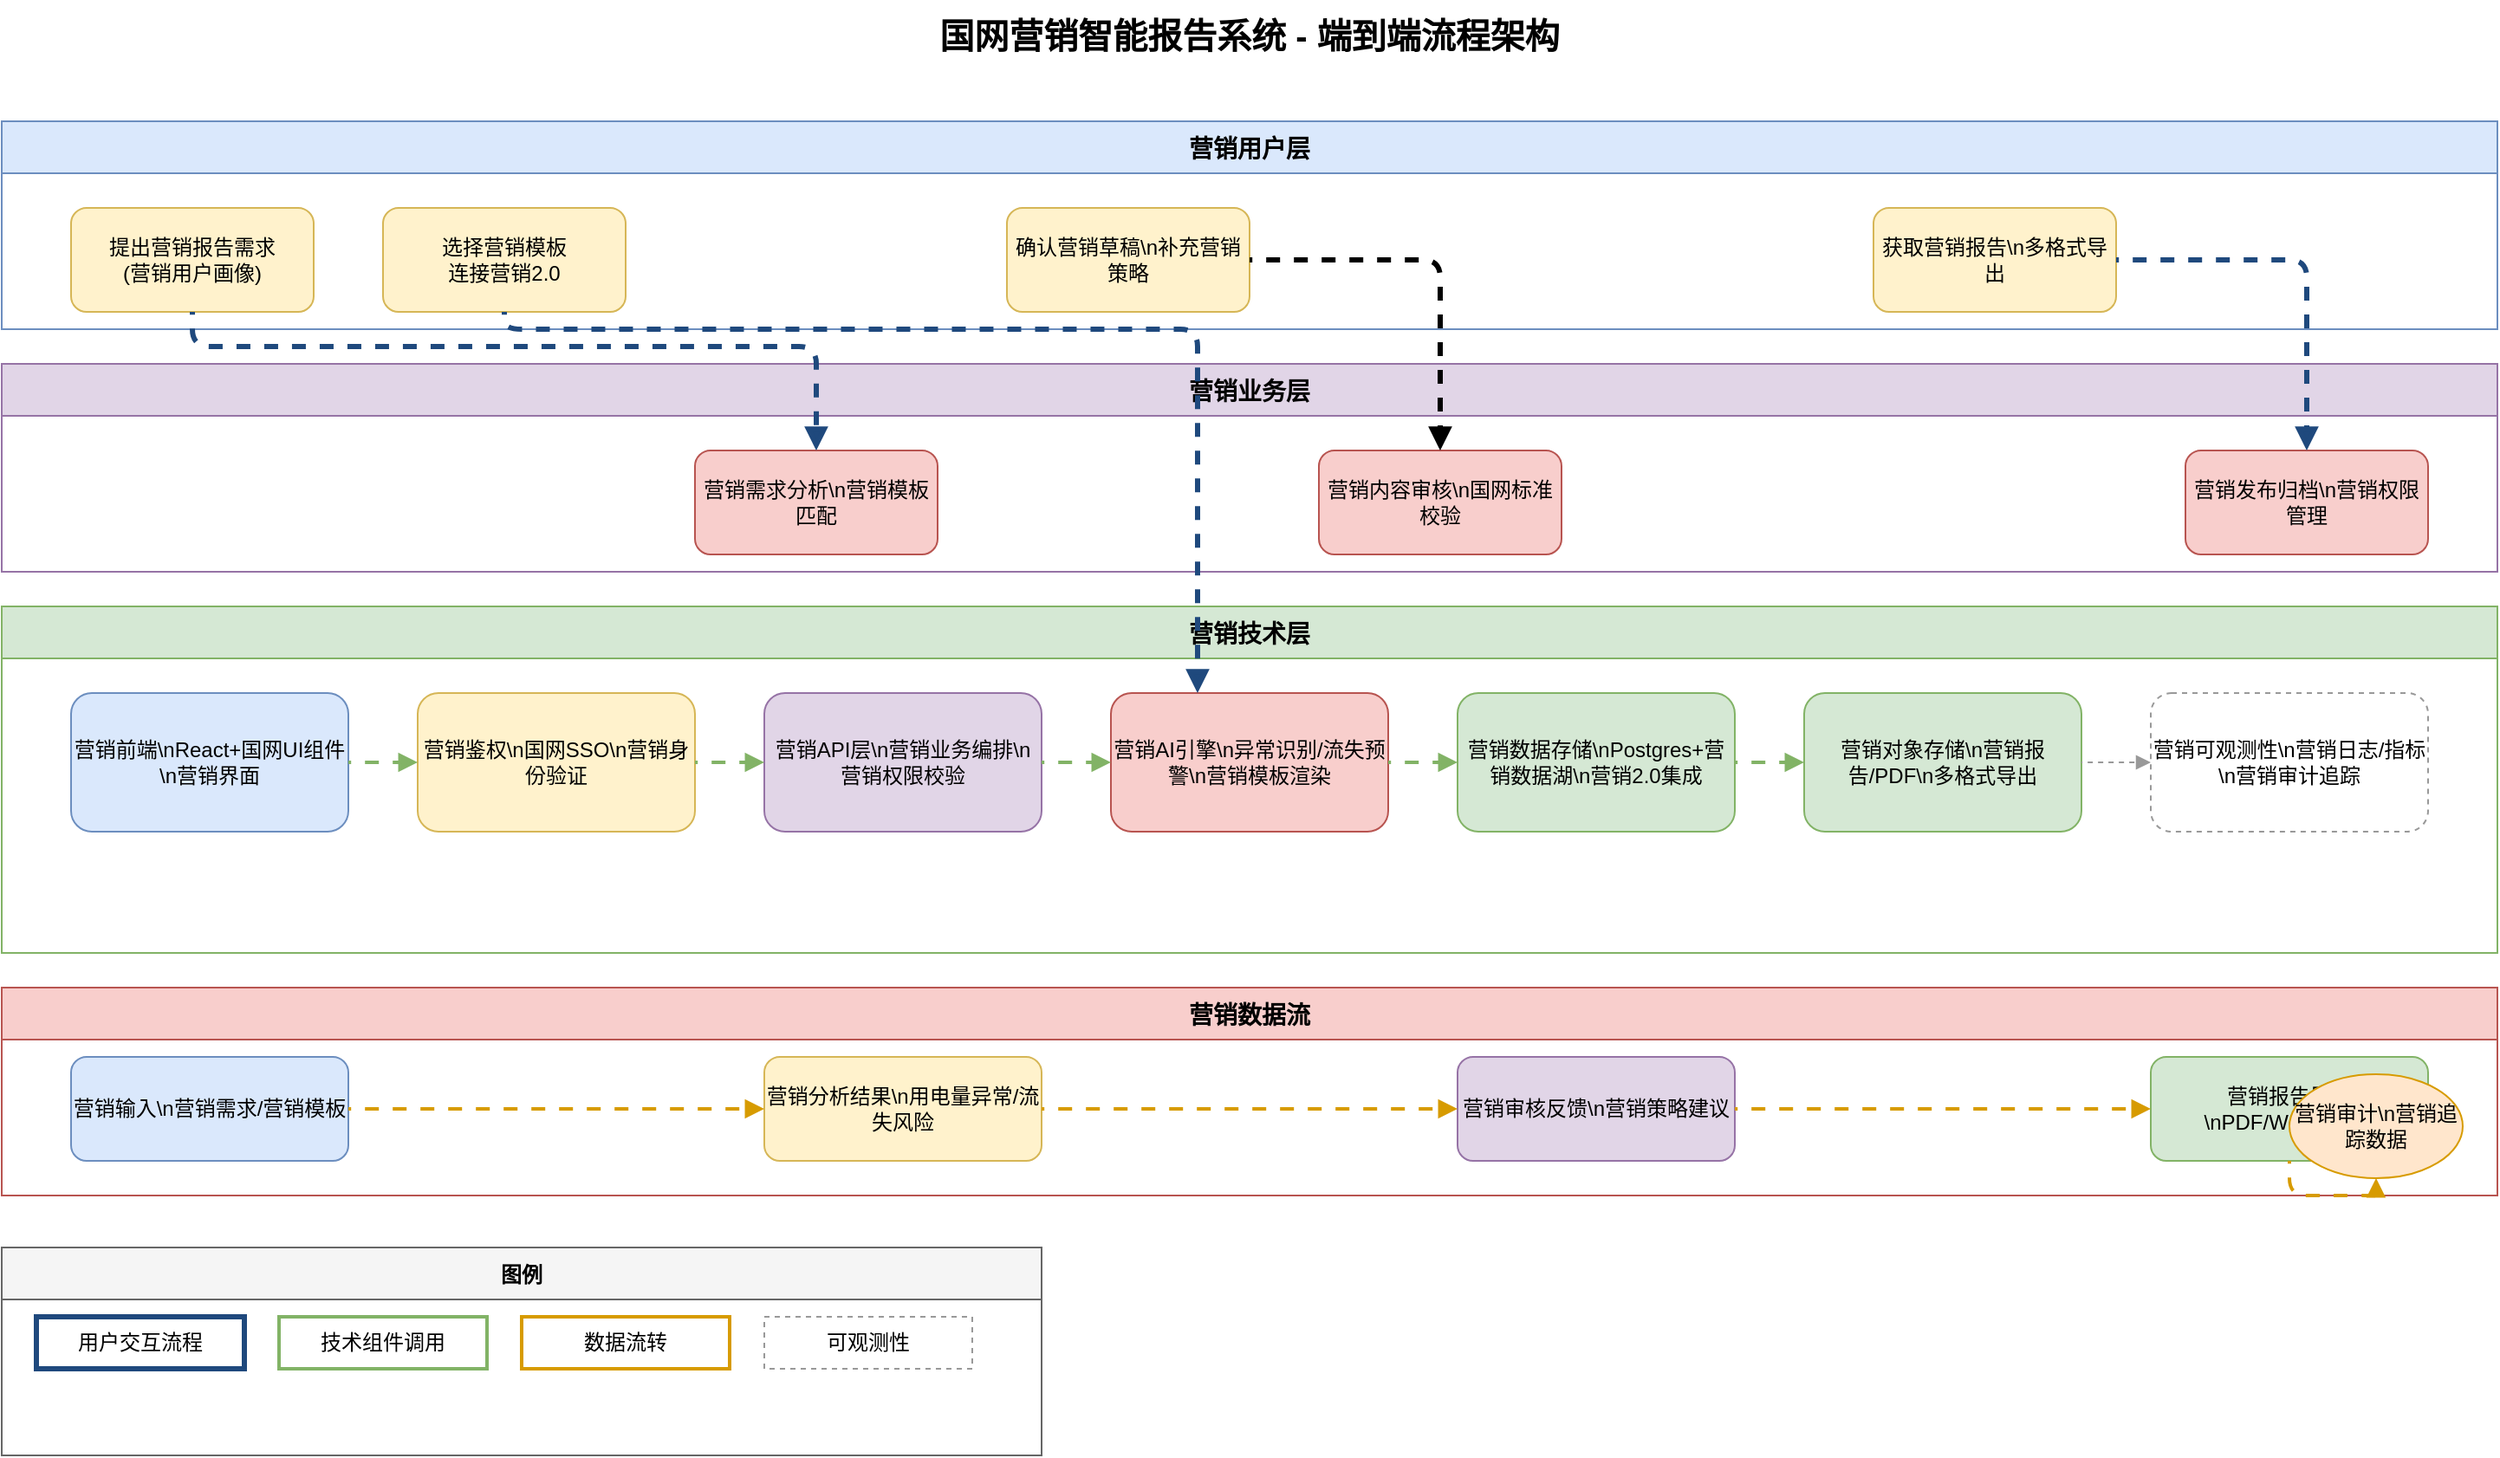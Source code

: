 <mxfile>
    <diagram name="综合流程架构图" id="0">
        <mxGraphModel dx="654" dy="587" grid="1" gridSize="10" guides="1" tooltips="1" connect="1" arrows="1" fold="1" page="1" pageScale="1" pageWidth="1600" pageHeight="1200" math="0" shadow="0">
            <root>
                <mxCell id="0"/>
                <mxCell id="1" parent="0"/>
                <mxCell id="title" value="国网营销智能报告系统 - 端到端流程架构" style="text;html=1;strokeColor=none;fillColor=none;align=center;verticalAlign=middle;whiteSpace=wrap;rounded=0;fontSize=20;fontStyle=1;" parent="1" vertex="1">
                    <mxGeometry x="600" y="30" width="400" height="40" as="geometry"/>
                </mxCell>
                <mxCell id="user_layer" value="营销用户层" style="swimlane;fontStyle=1;horizontal=1;startSize=30;fillColor=#dae8fc;strokeColor=#6c8ebf;fontSize=14;" parent="1" vertex="1">
                    <mxGeometry x="80" y="100" width="1440" height="120" as="geometry"/>
                </mxCell>
                <mxCell id="u1" value="提出营销报告需求&lt;br&gt;(营销用户画像)" style="rounded=1;whiteSpace=wrap;html=1;fillColor=#fff2cc;strokeColor=#d6b656;" parent="user_layer" vertex="1">
                    <mxGeometry x="40" y="50" width="140" height="60" as="geometry"/>
                </mxCell>
                <mxCell id="u2" value="选择营销模板&lt;br&gt;连接营销2.0" style="rounded=1;whiteSpace=wrap;html=1;fillColor=#fff2cc;strokeColor=#d6b656;" parent="user_layer" vertex="1">
                    <mxGeometry x="220" y="50" width="140" height="60" as="geometry"/>
                </mxCell>
                <mxCell id="u3" value="确认营销草稿\n补充营销策略" style="rounded=1;whiteSpace=wrap;html=1;fillColor=#fff2cc;strokeColor=#d6b656;" parent="user_layer" vertex="1">
                    <mxGeometry x="580" y="50" width="140" height="60" as="geometry"/>
                </mxCell>
                <mxCell id="u4" value="获取营销报告\n多格式导出" style="rounded=1;whiteSpace=wrap;html=1;fillColor=#fff2cc;strokeColor=#d6b656;" parent="user_layer" vertex="1">
                    <mxGeometry x="1080" y="50" width="140" height="60" as="geometry"/>
                </mxCell>
                <mxCell id="business_layer" value="营销业务层" style="swimlane;fontStyle=1;horizontal=1;startSize=30;fillColor=#e1d5e7;strokeColor=#9673a6;fontSize=14;" parent="1" vertex="1">
                    <mxGeometry x="80" y="240" width="1440" height="120" as="geometry"/>
                </mxCell>
                <mxCell id="b1" value="营销需求分析\n营销模板匹配" style="rounded=1;whiteSpace=wrap;html=1;fillColor=#f8cecc;strokeColor=#b85450;" parent="business_layer" vertex="1">
                    <mxGeometry x="400" y="50" width="140" height="60" as="geometry"/>
                </mxCell>
                <mxCell id="b2" value="营销内容审核\n国网标准校验" style="rounded=1;whiteSpace=wrap;html=1;fillColor=#f8cecc;strokeColor=#b85450;" parent="business_layer" vertex="1">
                    <mxGeometry x="760" y="50" width="140" height="60" as="geometry"/>
                </mxCell>
                <mxCell id="b3" value="营销发布归档\n营销权限管理" style="rounded=1;whiteSpace=wrap;html=1;fillColor=#f8cecc;strokeColor=#b85450;" parent="business_layer" vertex="1">
                    <mxGeometry x="1260" y="50" width="140" height="60" as="geometry"/>
                </mxCell>
                <mxCell id="tech_layer" value="营销技术层" style="swimlane;fontStyle=1;horizontal=1;startSize=30;fillColor=#d5e8d4;strokeColor=#82b366;fontSize=14;" parent="1" vertex="1">
                    <mxGeometry x="80" y="380" width="1440" height="200" as="geometry"/>
                </mxCell>
                <mxCell id="t1" value="营销前端\nReact+国网UI组件\n营销界面" style="rounded=1;whiteSpace=wrap;html=1;fillColor=#dae8fc;strokeColor=#6c8ebf;" parent="tech_layer" vertex="1">
                    <mxGeometry x="40" y="50" width="160" height="80" as="geometry"/>
                </mxCell>
                <mxCell id="t2" value="营销鉴权\n国网SSO\n营销身份验证" style="rounded=1;whiteSpace=wrap;html=1;fillColor=#fff2cc;strokeColor=#d6b656;" parent="tech_layer" vertex="1">
                    <mxGeometry x="240" y="50" width="160" height="80" as="geometry"/>
                </mxCell>
                <mxCell id="t3" value="营销API层\n营销业务编排\n营销权限校验" style="rounded=1;whiteSpace=wrap;html=1;fillColor=#e1d5e7;strokeColor=#9673a6;" parent="tech_layer" vertex="1">
                    <mxGeometry x="440" y="50" width="160" height="80" as="geometry"/>
                </mxCell>
                <mxCell id="t4" value="营销AI引擎\n异常识别/流失预警\n营销模板渲染" style="rounded=1;whiteSpace=wrap;html=1;fillColor=#f8cecc;strokeColor=#b85450;" parent="tech_layer" vertex="1">
                    <mxGeometry x="640" y="50" width="160" height="80" as="geometry"/>
                </mxCell>
                <mxCell id="t5" value="营销数据存储\nPostgres+营销数据湖\n营销2.0集成" style="rounded=1;whiteSpace=wrap;html=1;fillColor=#d5e8d4;strokeColor=#82b366;" parent="tech_layer" vertex="1">
                    <mxGeometry x="840" y="50" width="160" height="80" as="geometry"/>
                </mxCell>
                <mxCell id="t6" value="营销对象存储\n营销报告/PDF\n多格式导出" style="rounded=1;whiteSpace=wrap;html=1;fillColor=#d5e8d4;strokeColor=#82b366;" parent="tech_layer" vertex="1">
                    <mxGeometry x="1040" y="50" width="160" height="80" as="geometry"/>
                </mxCell>
                <mxCell id="t7" value="营销可观测性\n营销日志/指标\n营销审计追踪" style="rounded=1;whiteSpace=wrap;html=1;fillColor=#ffffff;strokeColor=#999999;dashed=1;" parent="tech_layer" vertex="1">
                    <mxGeometry x="1240" y="50" width="160" height="80" as="geometry"/>
                </mxCell>
                <mxCell id="data_layer" value="营销数据流" style="swimlane;fontStyle=1;horizontal=1;startSize=30;fillColor=#f8cecc;strokeColor=#b85450;fontSize=14;" parent="1" vertex="1">
                    <mxGeometry x="80" y="600" width="1440" height="120" as="geometry"/>
                </mxCell>
                <mxCell id="d1" value="营销输入\n营销需求/营销模板" style="rounded=1;whiteSpace=wrap;html=1;fillColor=#dae8fc;strokeColor=#6c8ebf;" parent="data_layer" vertex="1">
                    <mxGeometry x="40" y="40" width="160" height="60" as="geometry"/>
                </mxCell>
                <mxCell id="d2" value="营销分析结果\n用电量异常/流失风险" style="rounded=1;whiteSpace=wrap;html=1;fillColor=#fff2cc;strokeColor=#d6b656;" parent="data_layer" vertex="1">
                    <mxGeometry x="440" y="40" width="160" height="60" as="geometry"/>
                </mxCell>
                <mxCell id="d3" value="营销审核反馈\n营销策略建议" style="rounded=1;whiteSpace=wrap;html=1;fillColor=#e1d5e7;strokeColor=#9673a6;" parent="data_layer" vertex="1">
                    <mxGeometry x="840" y="40" width="160" height="60" as="geometry"/>
                </mxCell>
                <mxCell id="d4" value="营销报告导出\nPDF/Word/Excel" style="rounded=1;whiteSpace=wrap;html=1;fillColor=#d5e8d4;strokeColor=#82b366;" parent="data_layer" vertex="1">
                    <mxGeometry x="1240" y="40" width="160" height="60" as="geometry"/>
                </mxCell>
                <mxCell id="d5" value="营销审计\n营销追踪数据" style="ellipse;whiteSpace=wrap;html=1;fillColor=#ffe6cc;strokeColor=#d79b00;" parent="data_layer" vertex="1">
                    <mxGeometry x="1320" y="50" width="100" height="60" as="geometry"/>
                </mxCell>
                <mxCell id="flow1" style="edgeStyle=orthogonalEdgeStyle;orthogonalLoop=1;jettySize=auto;html=1;strokeWidth=3;strokeColor=#1f497d;endArrow=block;flowAnimation=1;rounded=1;shadow=0;" parent="1" source="u1" target="b1" edge="1">
                    <mxGeometry relative="1" as="geometry">
                        <Array as="points">
                            <mxPoint x="190" y="230"/>
                            <mxPoint x="550" y="230"/>
                        </Array>
                    </mxGeometry>
                </mxCell>
                <mxCell id="flow2" style="edgeStyle=orthogonalEdgeStyle;orthogonalLoop=1;jettySize=auto;html=1;strokeWidth=3;strokeColor=#1f497d;endArrow=block;flowAnimation=1;rounded=1;shadow=0;" parent="1" source="u2" target="t4" edge="1">
                    <mxGeometry relative="1" as="geometry">
                        <Array as="points">
                            <mxPoint x="370" y="220"/>
                            <mxPoint x="770" y="220"/>
                        </Array>
                    </mxGeometry>
                </mxCell>
                <mxCell id="flow3" style="edgeStyle=orthogonalEdgeStyle;orthogonalLoop=1;jettySize=auto;html=1;strokeWidth=3;strokeColor=default;endArrow=block;flowAnimation=1;rounded=1;shadow=0;" parent="1" source="u3" target="b2" edge="1">
                    <mxGeometry relative="1" as="geometry"/>
                </mxCell>
                <mxCell id="flow4" style="edgeStyle=orthogonalEdgeStyle;orthogonalLoop=1;jettySize=auto;html=1;strokeWidth=3;strokeColor=#1f497d;endArrow=block;flowAnimation=1;rounded=1;shadow=0;" parent="1" source="u4" target="b3" edge="1">
                    <mxGeometry relative="1" as="geometry"/>
                </mxCell>
                <mxCell id="tech_flow1" style="edgeStyle=orthogonalEdgeStyle;orthogonalLoop=1;jettySize=auto;html=1;strokeWidth=2;strokeColor=#82b366;endArrow=block;flowAnimation=1;rounded=1;shadow=0;" parent="1" source="t1" target="t2" edge="1">
                    <mxGeometry relative="1" as="geometry"/>
                </mxCell>
                <mxCell id="tech_flow2" style="edgeStyle=orthogonalEdgeStyle;orthogonalLoop=1;jettySize=auto;html=1;strokeWidth=2;strokeColor=#82b366;endArrow=block;flowAnimation=1;rounded=1;shadow=0;" parent="1" source="t2" target="t3" edge="1">
                    <mxGeometry relative="1" as="geometry"/>
                </mxCell>
                <mxCell id="tech_flow3" style="edgeStyle=orthogonalEdgeStyle;orthogonalLoop=1;jettySize=auto;html=1;strokeWidth=2;strokeColor=#82b366;endArrow=block;flowAnimation=1;rounded=1;shadow=0;" parent="1" source="t3" target="t4" edge="1">
                    <mxGeometry relative="1" as="geometry"/>
                </mxCell>
                <mxCell id="tech_flow4" style="edgeStyle=orthogonalEdgeStyle;orthogonalLoop=1;jettySize=auto;html=1;strokeWidth=2;strokeColor=#82b366;endArrow=block;flowAnimation=1;rounded=1;shadow=0;" parent="1" source="t4" target="t5" edge="1">
                    <mxGeometry relative="1" as="geometry"/>
                </mxCell>
                <mxCell id="tech_flow5" style="edgeStyle=orthogonalEdgeStyle;orthogonalLoop=1;jettySize=auto;html=1;strokeWidth=2;strokeColor=#82b366;endArrow=block;flowAnimation=1;rounded=1;shadow=0;" parent="1" source="t5" target="t6" edge="1">
                    <mxGeometry relative="1" as="geometry"/>
                </mxCell>
                <mxCell id="tech_flow6" style="edgeStyle=orthogonalEdgeStyle;orthogonalLoop=1;jettySize=auto;html=1;strokeWidth=1;strokeColor=#999999;endArrow=block;dashed=1;flowAnimation=1;rounded=1;shadow=0;" parent="1" source="t6" target="t7" edge="1">
                    <mxGeometry relative="1" as="geometry"/>
                </mxCell>
                <mxCell id="data_flow1" style="edgeStyle=orthogonalEdgeStyle;orthogonalLoop=1;jettySize=auto;html=1;strokeWidth=2;strokeColor=#d79b00;endArrow=block;flowAnimation=1;rounded=1;shadow=0;" parent="1" source="d1" target="d2" edge="1">
                    <mxGeometry relative="1" as="geometry"/>
                </mxCell>
                <mxCell id="data_flow2" style="edgeStyle=orthogonalEdgeStyle;orthogonalLoop=1;jettySize=auto;html=1;strokeWidth=2;strokeColor=#d79b00;endArrow=block;flowAnimation=1;rounded=1;shadow=0;" parent="1" source="d2" target="d3" edge="1">
                    <mxGeometry relative="1" as="geometry"/>
                </mxCell>
                <mxCell id="data_flow3" style="edgeStyle=orthogonalEdgeStyle;orthogonalLoop=1;jettySize=auto;html=1;strokeWidth=2;strokeColor=#d79b00;endArrow=block;flowAnimation=1;rounded=1;shadow=0;" parent="1" source="d3" target="d4" edge="1">
                    <mxGeometry relative="1" as="geometry"/>
                </mxCell>
                <mxCell id="data_flow4" style="edgeStyle=orthogonalEdgeStyle;orthogonalLoop=1;jettySize=auto;html=1;strokeWidth=2;strokeColor=#d79b00;endArrow=block;flowAnimation=1;rounded=1;shadow=0;" parent="1" source="d4" target="d5" edge="1">
                    <mxGeometry relative="1" as="geometry"/>
                </mxCell>
                <mxCell id="legend" value="图例" style="swimlane;fontStyle=1;horizontal=1;startSize=30;fillColor=#f5f5f5;strokeColor=#666666;fontSize=12;" parent="1" vertex="1">
                    <mxGeometry x="80" y="750" width="600" height="120" as="geometry"/>
                </mxCell>
                <mxCell id="legend1" value="用户交互流程" style="rounded=0;whiteSpace=wrap;html=1;fillColor=none;strokeColor=#1f497d;strokeWidth=3;" parent="legend" vertex="1">
                    <mxGeometry x="20" y="40" width="120" height="30" as="geometry"/>
                </mxCell>
                <mxCell id="legend2" value="技术组件调用" style="rounded=0;whiteSpace=wrap;html=1;fillColor=none;strokeColor=#82b366;strokeWidth=2;" parent="legend" vertex="1">
                    <mxGeometry x="160" y="40" width="120" height="30" as="geometry"/>
                </mxCell>
                <mxCell id="legend3" value="数据流转" style="rounded=0;whiteSpace=wrap;html=1;fillColor=none;strokeColor=#d79b00;strokeWidth=2;" parent="legend" vertex="1">
                    <mxGeometry x="300" y="40" width="120" height="30" as="geometry"/>
                </mxCell>
                <mxCell id="legend4" value="可观测性" style="rounded=0;whiteSpace=wrap;html=1;fillColor=none;strokeColor=#999999;strokeWidth=1;dashed=1;" parent="legend" vertex="1">
                    <mxGeometry x="440" y="40" width="120" height="30" as="geometry"/>
                </mxCell>
            </root>
        </mxGraphModel>
    </diagram>
</mxfile>